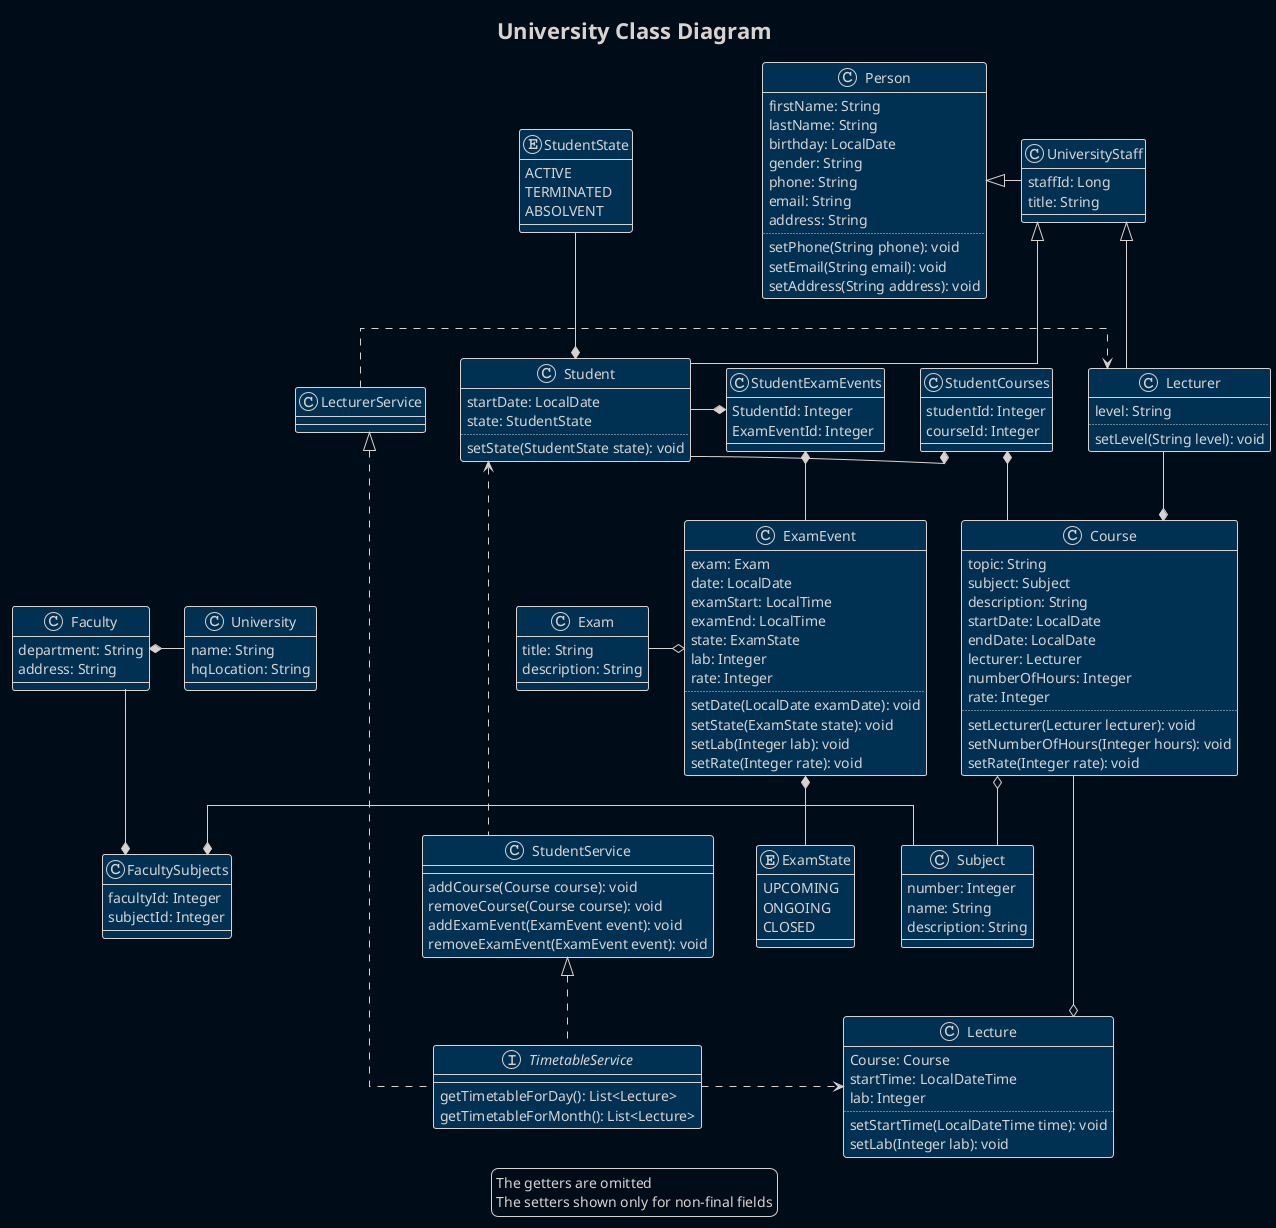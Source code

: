 @startuml
'!theme plain
!theme blueprint
skinparam BackgroundColor #000c18
'skinparam ClassBackgroundColor #000c18
skinparam linetype ortho

title University Class Diagram
class Person {
    firstName: String
    lastName: String
    birthday: LocalDate
    gender: String
    phone: String
    email: String
    address: String
    ..
    setPhone(String phone): void
    setEmail(String email): void
    setAddress(String address): void
}
class Student {
    startDate: LocalDate
    state: StudentState
    ..
    setState(StudentState state): void
}
enum StudentState {
    ACTIVE
    TERMINATED
    ABSOLVENT
}
class UniversityStaff {
    staffId: Long
    title: String
}
class Subject {
    number: Integer
    name: String
    description: String
}

class Course {
    topic: String
    subject: Subject
    description: String
    startDate: LocalDate
    endDate: LocalDate
    lecturer: Lecturer
    numberOfHours: Integer
    rate: Integer
    ..
    setLecturer(Lecturer lecturer): void
    setNumberOfHours(Integer hours): void
    setRate(Integer rate): void
}
class Lecturer {
    level: String
    ..
    setLevel(String level): void
}
class Exam {
    title: String
    description: String
}
class ExamEvent {
    exam: Exam
    date: LocalDate
    examStart: LocalTime
    examEnd: LocalTime
    state: ExamState
    lab: Integer
    rate: Integer
    ..
    setDate(LocalDate examDate): void
    setState(ExamState state): void
    setLab(Integer lab): void
    setRate(Integer rate): void
}
enum ExamState {
    UPCOMING
    ONGOING
    CLOSED
}
class Faculty {
    department: String
    address: String
}
class University {
    name: String
    hqLocation: String
}
class Lecture {
    Course: Course
    startTime: LocalDateTime
    lab: Integer
    ..
    setStartTime(LocalDateTime time): void
    setLab(Integer lab): void
}
class StudentCourses {
    studentId: Integer
    courseId: Integer
}
class FacultySubjects {
    facultyId: Integer
    subjectId: Integer
}
class StudentExamEvents {
    StudentId: Integer    
    ExamEventId: Integer
}
interface TimetableService {
    getTimetableForDay(): List<Lecture>
    getTimetableForMonth(): List<Lecture>
}
class StudentService {
    addCourse(Course course): void
    removeCourse(Course course): void
    addExamEvent(ExamEvent event): void
    removeExamEvent(ExamEvent event): void
}
class LecturerService

Person <|-right- UniversityStaff
UniversityStaff <|-- Student
UniversityStaff <|-- Lecturer
Student *-up- StudentState
StudentCourses *- Student
StudentCourses *- Course
Course *-up- Lecturer
StudentExamEvents *-- ExamEvent
StudentExamEvents *- Student
ExamEvent o-left- Exam
ExamEvent *-down- ExamState
Course o-- Subject
Faculty --* FacultySubjects
Subject -left-* FacultySubjects
University -left* Faculty
Student <... StudentService
StudentService <|.. TimetableService
LecturerService <|.. TimetableService
LecturerService .> Lecturer
TimetableService .right.> Lecture
Course --o Lecture


legend
    The getters are omitted
    The setters shown only for non-final fields
endlegend

@enduml
